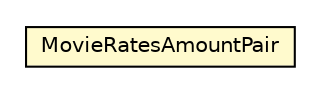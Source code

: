 #!/usr/local/bin/dot
#
# Class diagram 
# Generated by UMLGraph version 5.2 (http://www.umlgraph.org/)
#

digraph G {
	edge [fontname="Helvetica",fontsize=10,labelfontname="Helvetica",labelfontsize=10];
	node [fontname="Helvetica",fontsize=10,shape=plaintext];
	nodesep=0.25;
	ranksep=0.5;
	// it.unica.foresee.datasets.Dataset.MovieRatesAmountPair
	c183 [label=<<table title="it.unica.foresee.datasets.Dataset.MovieRatesAmountPair" border="0" cellborder="1" cellspacing="0" cellpadding="2" port="p" bgcolor="lemonChiffon" href="./Dataset.MovieRatesAmountPair.html">
		<tr><td><table border="0" cellspacing="0" cellpadding="1">
<tr><td align="center" balign="center"> MovieRatesAmountPair </td></tr>
		</table></td></tr>
		</table>>, fontname="Helvetica", fontcolor="black", fontsize=10.0];
}

